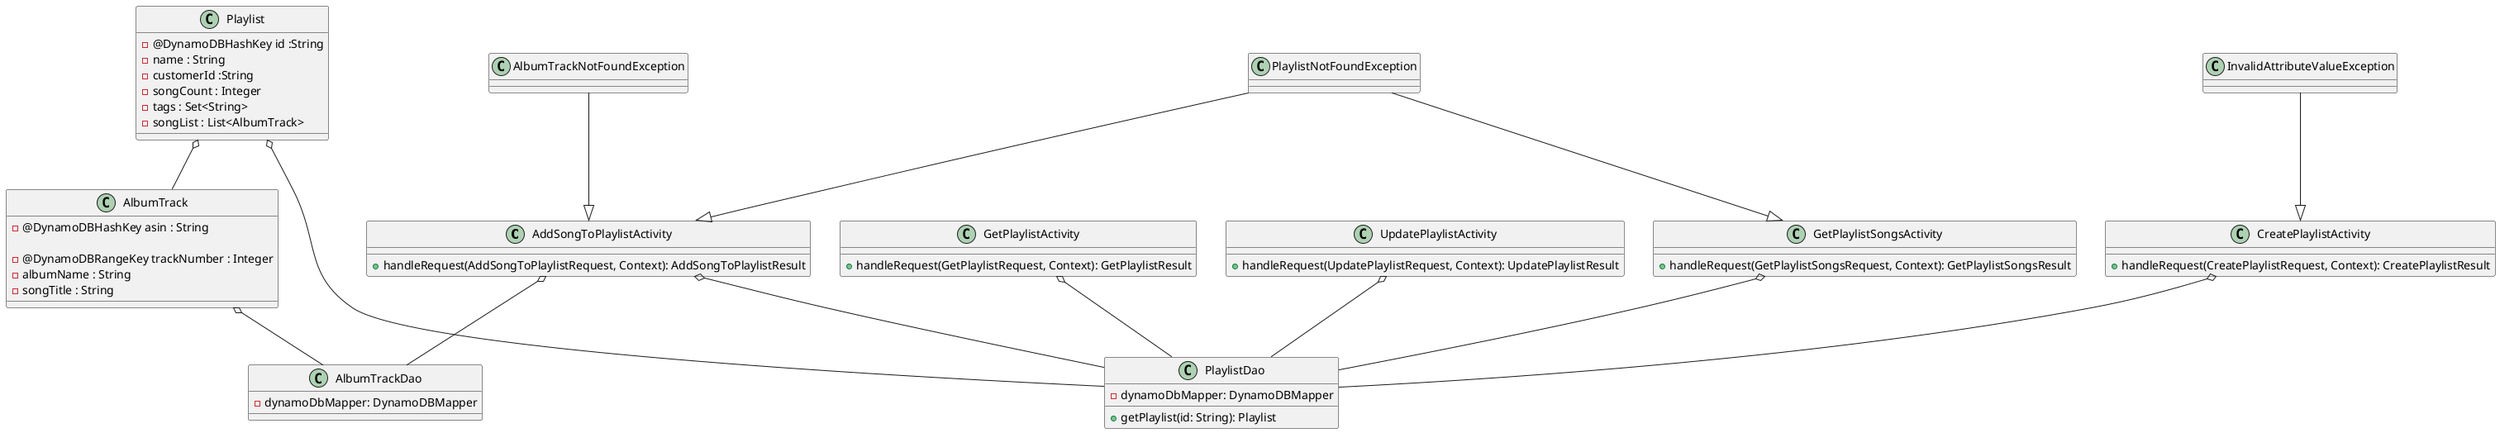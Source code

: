 PARTICIPANTS: use this file for creating the class diagram in mastery task 01
@startuml

class AddSongToPlaylistActivity {
+ handleRequest(AddSongToPlaylistRequest, Context): AddSongToPlaylistResult
}
class CreatePlaylistActivity {
+ handleRequest(CreatePlaylistRequest, Context): CreatePlaylistResult
}
class GetPlaylistActivity {
+ handleRequest(GetPlaylistRequest, Context): GetPlaylistResult
}
class GetPlaylistSongsActivity {
+ handleRequest(GetPlaylistSongsRequest, Context): GetPlaylistSongsResult
}
class UpdatePlaylistActivity {
+ handleRequest(UpdatePlaylistRequest, Context): UpdatePlaylistResult
}

class AlbumTrack {

- @DynamoDBHashKey asin : String

- @DynamoDBRangeKey trackNumber : Integer
- albumName : String
- songTitle : String
}

class Playlist {

- @DynamoDBHashKey id :String
- name : String
- customerId :String
- songCount : Integer
- tags : Set<String>
- songList : List<AlbumTrack>

}

class AlbumTrackDao {
- dynamoDbMapper: DynamoDBMapper
}
class PlaylistDao {
- dynamoDbMapper: DynamoDBMapper
+ getPlaylist(id: String): Playlist
}

class AlbumTrackNotFoundException
class InvalidAttributeValueException
class PlaylistNotFoundException

Playlist o-- AlbumTrack
AlbumTrack o-- AlbumTrackDao
Playlist o-- PlaylistDao
AddSongToPlaylistActivity o-- PlaylistDao
AddSongToPlaylistActivity o-- AlbumTrackDao

CreatePlaylistActivity o-- PlaylistDao
GetPlaylistActivity o-- PlaylistDao
GetPlaylistSongsActivity o-- PlaylistDao
UpdatePlaylistActivity o-- PlaylistDao

AlbumTrackNotFoundException --|> AddSongToPlaylistActivity
InvalidAttributeValueException --|> CreatePlaylistActivity
PlaylistNotFoundException --|> GetPlaylistSongsActivity
PlaylistNotFoundException --|> AddSongToPlaylistActivity

@enduml
